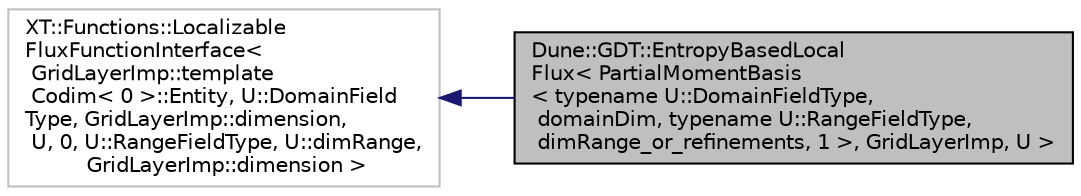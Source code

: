 digraph "Dune::GDT::EntropyBasedLocalFlux&lt; PartialMomentBasis&lt; typename U::DomainFieldType, domainDim, typename U::RangeFieldType, dimRange_or_refinements, 1 &gt;, GridLayerImp, U &gt;"
{
  edge [fontname="Helvetica",fontsize="10",labelfontname="Helvetica",labelfontsize="10"];
  node [fontname="Helvetica",fontsize="10",shape=record];
  rankdir="LR";
  Node0 [label="Dune::GDT::EntropyBasedLocal\lFlux\< PartialMomentBasis\l\< typename U::DomainFieldType,\l domainDim, typename U::RangeFieldType,\l dimRange_or_refinements, 1 \>, GridLayerImp, U \>",height=0.2,width=0.4,color="black", fillcolor="grey75", style="filled", fontcolor="black"];
  Node1 -> Node0 [dir="back",color="midnightblue",fontsize="10",style="solid",fontname="Helvetica"];
  Node1 [label="XT::Functions::Localizable\lFluxFunctionInterface\<\l GridLayerImp::template\l Codim\< 0 \>::Entity, U::DomainField\lType, GridLayerImp::dimension,\l U, 0, U::RangeFieldType, U::dimRange,\l GridLayerImp::dimension \>",height=0.2,width=0.4,color="grey75", fillcolor="white", style="filled"];
}
